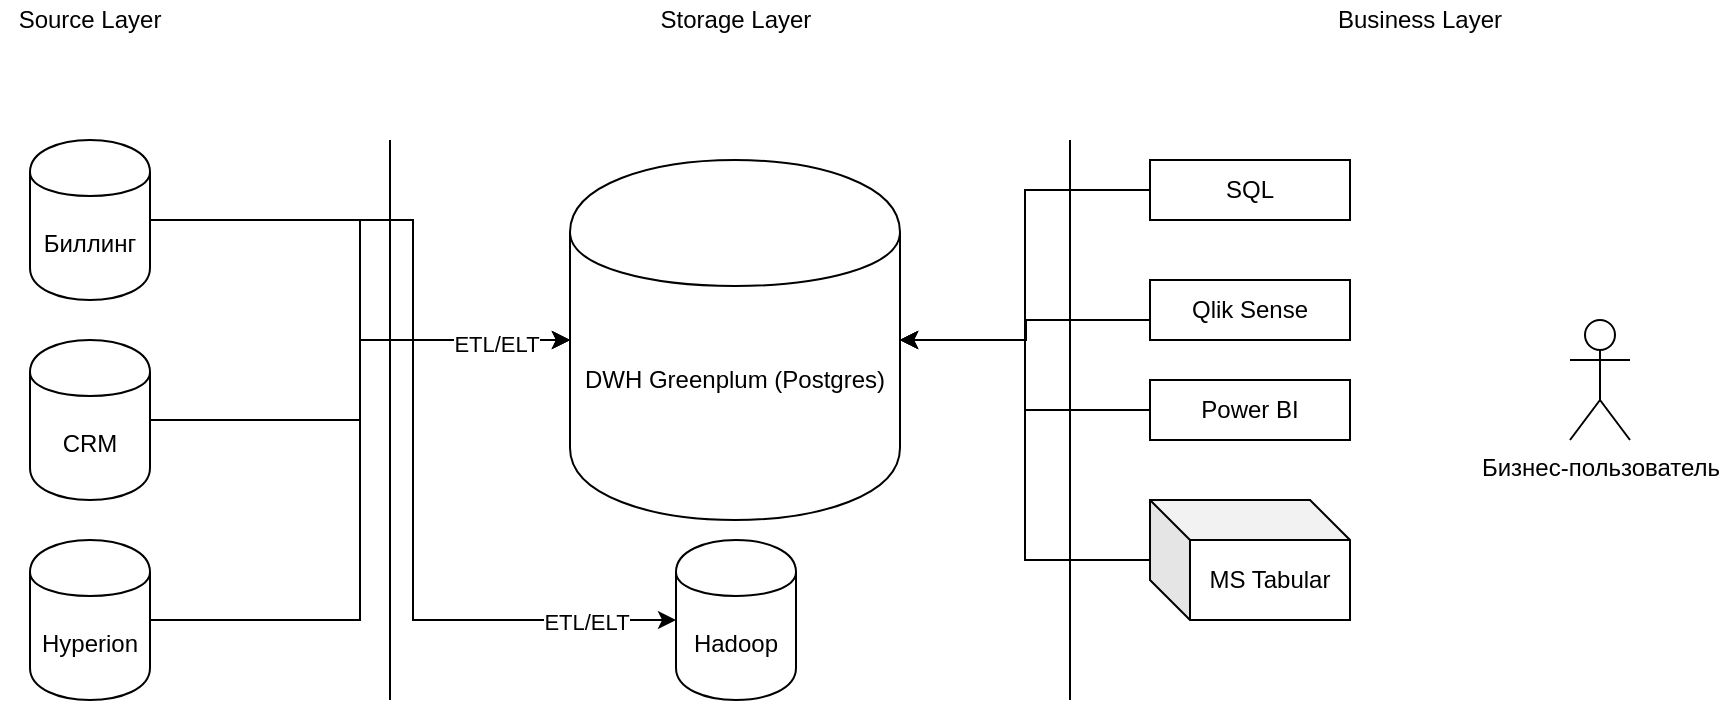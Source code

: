 <mxfile version="13.5.3" type="github">
  <diagram id="Ht1M8jgEwFfnCIfOTk4-" name="Page-1">
    <mxGraphModel dx="1049" dy="670" grid="1" gridSize="10" guides="1" tooltips="1" connect="1" arrows="1" fold="1" page="1" pageScale="1" pageWidth="1169" pageHeight="827" math="0" shadow="0">
      <root>
        <mxCell id="0" />
        <mxCell id="1" parent="0" />
        <mxCell id="TbIDG-mHYKaPXXswAoUh-10" style="edgeStyle=orthogonalEdgeStyle;rounded=0;orthogonalLoop=1;jettySize=auto;html=1;" edge="1" parent="1" source="TbIDG-mHYKaPXXswAoUh-1" target="TbIDG-mHYKaPXXswAoUh-6">
          <mxGeometry relative="1" as="geometry" />
        </mxCell>
        <mxCell id="TbIDG-mHYKaPXXswAoUh-13" style="edgeStyle=orthogonalEdgeStyle;rounded=0;orthogonalLoop=1;jettySize=auto;html=1;entryX=0;entryY=0.5;entryDx=0;entryDy=0;" edge="1" parent="1" source="TbIDG-mHYKaPXXswAoUh-1" target="TbIDG-mHYKaPXXswAoUh-8">
          <mxGeometry relative="1" as="geometry" />
        </mxCell>
        <mxCell id="TbIDG-mHYKaPXXswAoUh-15" value="ETL/ELT" style="edgeLabel;html=1;align=center;verticalAlign=middle;resizable=0;points=[];" vertex="1" connectable="0" parent="TbIDG-mHYKaPXXswAoUh-13">
          <mxGeometry x="0.804" y="-1" relative="1" as="geometry">
            <mxPoint as="offset" />
          </mxGeometry>
        </mxCell>
        <mxCell id="TbIDG-mHYKaPXXswAoUh-1" value="Биллинг" style="shape=cylinder;whiteSpace=wrap;html=1;boundedLbl=1;backgroundOutline=1;" vertex="1" parent="1">
          <mxGeometry x="180" y="120" width="60" height="80" as="geometry" />
        </mxCell>
        <mxCell id="TbIDG-mHYKaPXXswAoUh-11" style="edgeStyle=orthogonalEdgeStyle;rounded=0;orthogonalLoop=1;jettySize=auto;html=1;entryX=0;entryY=0.5;entryDx=0;entryDy=0;" edge="1" parent="1" source="TbIDG-mHYKaPXXswAoUh-2" target="TbIDG-mHYKaPXXswAoUh-6">
          <mxGeometry relative="1" as="geometry" />
        </mxCell>
        <mxCell id="TbIDG-mHYKaPXXswAoUh-2" value="CRM" style="shape=cylinder;whiteSpace=wrap;html=1;boundedLbl=1;backgroundOutline=1;" vertex="1" parent="1">
          <mxGeometry x="180" y="220" width="60" height="80" as="geometry" />
        </mxCell>
        <mxCell id="TbIDG-mHYKaPXXswAoUh-12" style="edgeStyle=orthogonalEdgeStyle;rounded=0;orthogonalLoop=1;jettySize=auto;html=1;entryX=0;entryY=0.5;entryDx=0;entryDy=0;" edge="1" parent="1" source="TbIDG-mHYKaPXXswAoUh-3" target="TbIDG-mHYKaPXXswAoUh-6">
          <mxGeometry relative="1" as="geometry" />
        </mxCell>
        <mxCell id="TbIDG-mHYKaPXXswAoUh-14" value="ETL/ELT" style="edgeLabel;html=1;align=center;verticalAlign=middle;resizable=0;points=[];" vertex="1" connectable="0" parent="TbIDG-mHYKaPXXswAoUh-12">
          <mxGeometry x="0.787" y="-2" relative="1" as="geometry">
            <mxPoint as="offset" />
          </mxGeometry>
        </mxCell>
        <mxCell id="TbIDG-mHYKaPXXswAoUh-3" value="Hyperion" style="shape=cylinder;whiteSpace=wrap;html=1;boundedLbl=1;backgroundOutline=1;" vertex="1" parent="1">
          <mxGeometry x="180" y="320" width="60" height="80" as="geometry" />
        </mxCell>
        <mxCell id="TbIDG-mHYKaPXXswAoUh-4" value="" style="endArrow=none;html=1;" edge="1" parent="1">
          <mxGeometry width="50" height="50" relative="1" as="geometry">
            <mxPoint x="360" y="400" as="sourcePoint" />
            <mxPoint x="360" y="120" as="targetPoint" />
          </mxGeometry>
        </mxCell>
        <mxCell id="TbIDG-mHYKaPXXswAoUh-5" value="Source Layer" style="text;html=1;strokeColor=none;fillColor=none;align=center;verticalAlign=middle;whiteSpace=wrap;rounded=0;" vertex="1" parent="1">
          <mxGeometry x="165" y="50" width="90" height="20" as="geometry" />
        </mxCell>
        <mxCell id="TbIDG-mHYKaPXXswAoUh-6" value="DWH Greenplum (Postgres)" style="shape=cylinder;whiteSpace=wrap;html=1;boundedLbl=1;backgroundOutline=1;" vertex="1" parent="1">
          <mxGeometry x="450" y="130" width="165" height="180" as="geometry" />
        </mxCell>
        <mxCell id="TbIDG-mHYKaPXXswAoUh-8" value="Hadoop" style="shape=cylinder;whiteSpace=wrap;html=1;boundedLbl=1;backgroundOutline=1;" vertex="1" parent="1">
          <mxGeometry x="503" y="320" width="60" height="80" as="geometry" />
        </mxCell>
        <mxCell id="TbIDG-mHYKaPXXswAoUh-16" value="" style="endArrow=none;html=1;" edge="1" parent="1">
          <mxGeometry width="50" height="50" relative="1" as="geometry">
            <mxPoint x="700" y="400" as="sourcePoint" />
            <mxPoint x="700" y="120" as="targetPoint" />
          </mxGeometry>
        </mxCell>
        <mxCell id="TbIDG-mHYKaPXXswAoUh-17" value="Storage Layer" style="text;html=1;strokeColor=none;fillColor=none;align=center;verticalAlign=middle;whiteSpace=wrap;rounded=0;" vertex="1" parent="1">
          <mxGeometry x="487.5" y="50" width="90" height="20" as="geometry" />
        </mxCell>
        <mxCell id="TbIDG-mHYKaPXXswAoUh-18" value="Бизнес-пользователь" style="shape=umlActor;verticalLabelPosition=bottom;verticalAlign=top;html=1;outlineConnect=0;" vertex="1" parent="1">
          <mxGeometry x="950" y="210" width="30" height="60" as="geometry" />
        </mxCell>
        <mxCell id="TbIDG-mHYKaPXXswAoUh-19" value="Business Layer" style="text;html=1;strokeColor=none;fillColor=none;align=center;verticalAlign=middle;whiteSpace=wrap;rounded=0;" vertex="1" parent="1">
          <mxGeometry x="830" y="50" width="90" height="20" as="geometry" />
        </mxCell>
        <mxCell id="TbIDG-mHYKaPXXswAoUh-27" style="edgeStyle=orthogonalEdgeStyle;rounded=0;orthogonalLoop=1;jettySize=auto;html=1;entryX=1;entryY=0.5;entryDx=0;entryDy=0;" edge="1" parent="1" source="TbIDG-mHYKaPXXswAoUh-20" target="TbIDG-mHYKaPXXswAoUh-6">
          <mxGeometry relative="1" as="geometry" />
        </mxCell>
        <mxCell id="TbIDG-mHYKaPXXswAoUh-20" value="MS Tabular" style="shape=cube;whiteSpace=wrap;html=1;boundedLbl=1;backgroundOutline=1;darkOpacity=0.05;darkOpacity2=0.1;" vertex="1" parent="1">
          <mxGeometry x="740" y="300" width="100" height="60" as="geometry" />
        </mxCell>
        <mxCell id="TbIDG-mHYKaPXXswAoUh-24" style="edgeStyle=orthogonalEdgeStyle;rounded=0;orthogonalLoop=1;jettySize=auto;html=1;entryX=1;entryY=0.5;entryDx=0;entryDy=0;" edge="1" parent="1" source="TbIDG-mHYKaPXXswAoUh-21" target="TbIDG-mHYKaPXXswAoUh-6">
          <mxGeometry relative="1" as="geometry" />
        </mxCell>
        <mxCell id="TbIDG-mHYKaPXXswAoUh-21" value="SQL" style="rounded=0;whiteSpace=wrap;html=1;" vertex="1" parent="1">
          <mxGeometry x="740" y="130" width="100" height="30" as="geometry" />
        </mxCell>
        <mxCell id="TbIDG-mHYKaPXXswAoUh-25" style="edgeStyle=orthogonalEdgeStyle;rounded=0;orthogonalLoop=1;jettySize=auto;html=1;entryX=1;entryY=0.5;entryDx=0;entryDy=0;" edge="1" parent="1" source="TbIDG-mHYKaPXXswAoUh-22" target="TbIDG-mHYKaPXXswAoUh-6">
          <mxGeometry relative="1" as="geometry">
            <Array as="points">
              <mxPoint x="678" y="210" />
              <mxPoint x="678" y="220" />
            </Array>
          </mxGeometry>
        </mxCell>
        <mxCell id="TbIDG-mHYKaPXXswAoUh-22" value="Qlik Sense" style="rounded=0;whiteSpace=wrap;html=1;" vertex="1" parent="1">
          <mxGeometry x="740" y="190" width="100" height="30" as="geometry" />
        </mxCell>
        <mxCell id="TbIDG-mHYKaPXXswAoUh-26" style="edgeStyle=orthogonalEdgeStyle;rounded=0;orthogonalLoop=1;jettySize=auto;html=1;entryX=1;entryY=0.5;entryDx=0;entryDy=0;" edge="1" parent="1" source="TbIDG-mHYKaPXXswAoUh-23" target="TbIDG-mHYKaPXXswAoUh-6">
          <mxGeometry relative="1" as="geometry" />
        </mxCell>
        <mxCell id="TbIDG-mHYKaPXXswAoUh-23" value="Power BI" style="rounded=0;whiteSpace=wrap;html=1;" vertex="1" parent="1">
          <mxGeometry x="740" y="240" width="100" height="30" as="geometry" />
        </mxCell>
      </root>
    </mxGraphModel>
  </diagram>
</mxfile>
